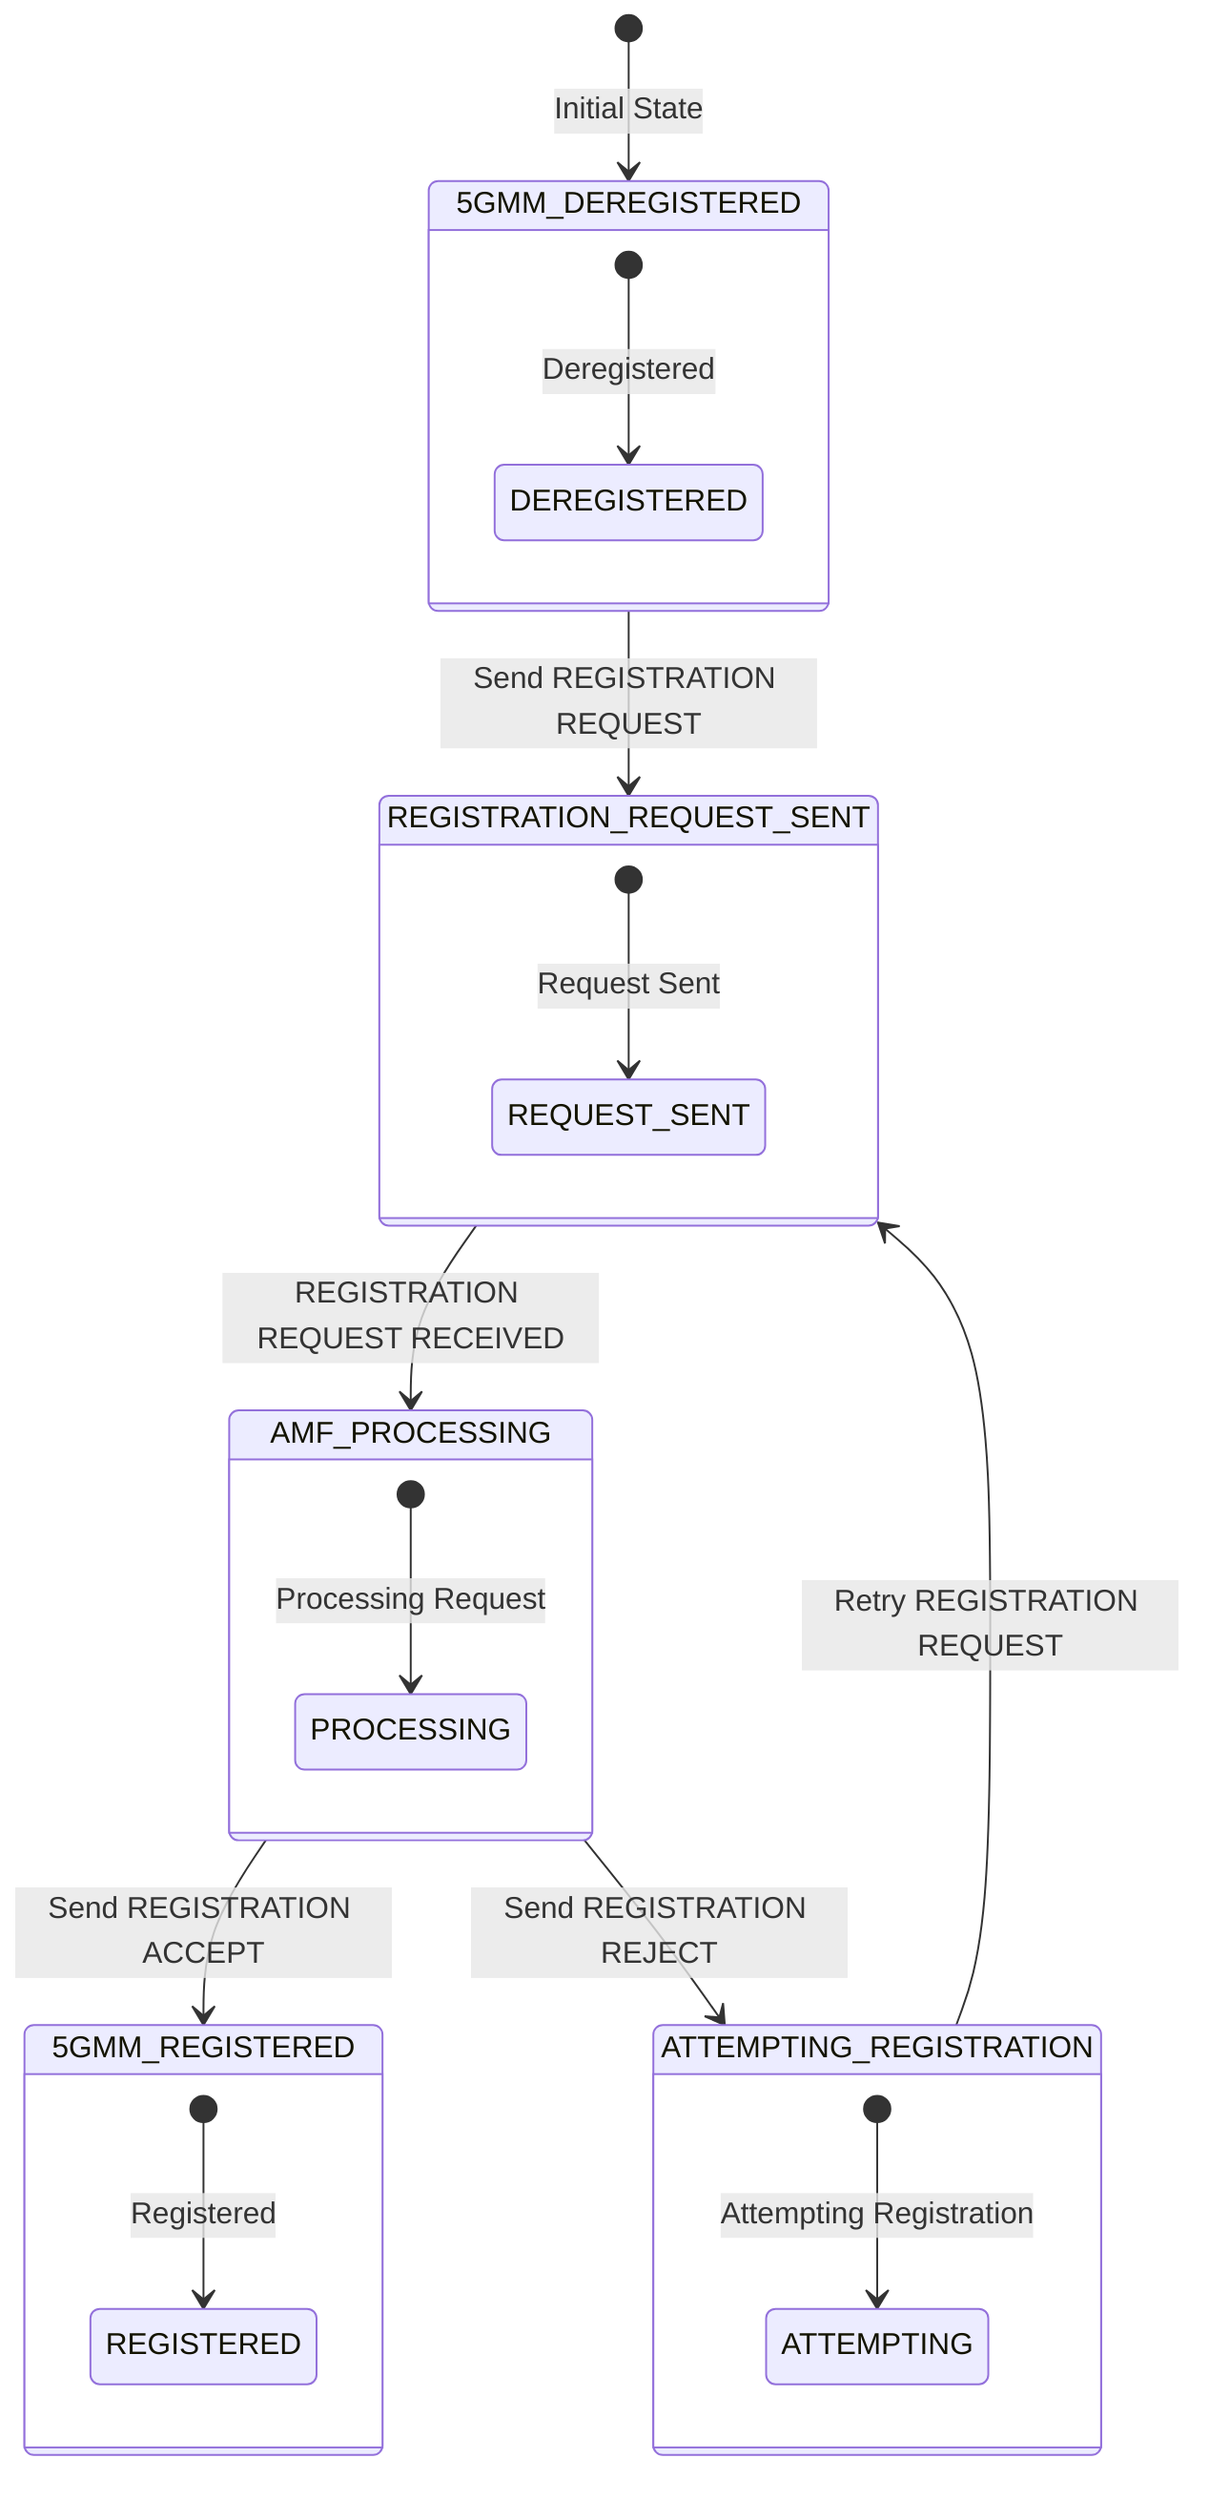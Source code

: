 stateDiagram-v2
    [*] --> 5GMM_DEREGISTERED : Initial State
    5GMM_DEREGISTERED --> REGISTRATION_REQUEST_SENT : Send REGISTRATION REQUEST
    REGISTRATION_REQUEST_SENT --> AMF_PROCESSING : REGISTRATION REQUEST RECEIVED
    AMF_PROCESSING --> 5GMM_REGISTERED : Send REGISTRATION ACCEPT
    AMF_PROCESSING --> ATTEMPTING_REGISTRATION : Send REGISTRATION REJECT
    ATTEMPTING_REGISTRATION --> REGISTRATION_REQUEST_SENT : Retry REGISTRATION REQUEST

    state 5GMM_REGISTERED {
        [*] --> REGISTERED : Registered
    }

    state 5GMM_DEREGISTERED {
        [*] --> DEREGISTERED : Deregistered
    }

    state REGISTRATION_REQUEST_SENT {
        [*] --> REQUEST_SENT : Request Sent
    }

    state AMF_PROCESSING {
        [*] --> PROCESSING : Processing Request
    }

    state ATTEMPTING_REGISTRATION {
        [*] --> ATTEMPTING : Attempting Registration
    }